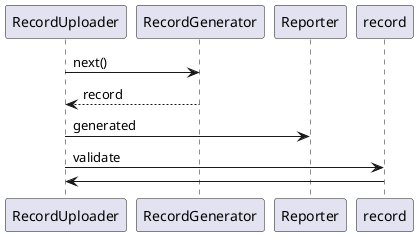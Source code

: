 @startuml



RecordUploader -> RecordGenerator: next()
RecordGenerator --> RecordUploader: record
RecordUploader -> Reporter: generated
RecordUploader -> record: validate
record -> RecordUploader




@enduml

